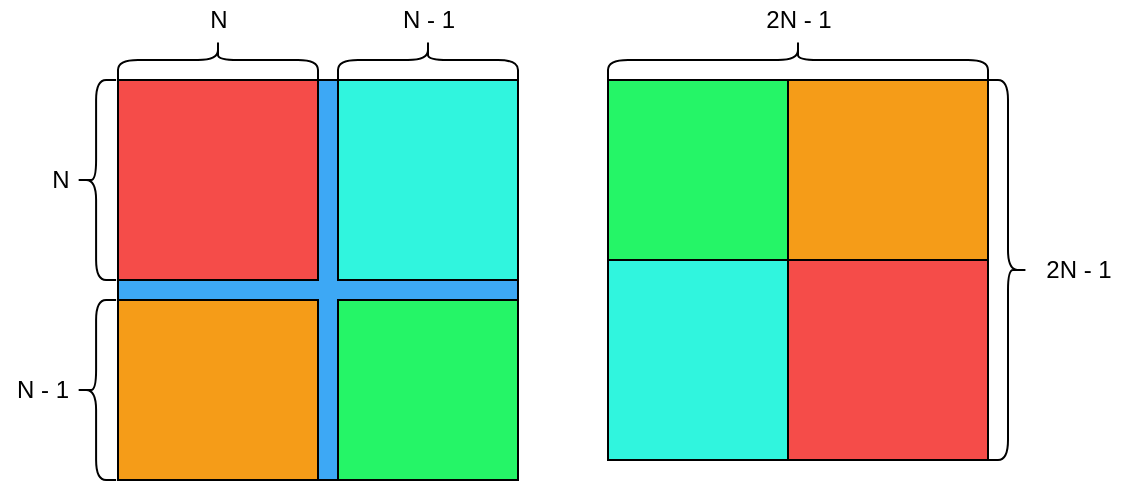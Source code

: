 <mxfile version="16.5.1" type="device"><diagram id="I4hCYsAu7JtnSePS_QyS" name="Page-1"><mxGraphModel dx="1110" dy="848" grid="1" gridSize="10" guides="1" tooltips="1" connect="1" arrows="1" fold="1" page="1" pageScale="1" pageWidth="850" pageHeight="1100" math="0" shadow="0"><root><mxCell id="0"/><mxCell id="1" parent="0"/><mxCell id="QCFl-fKo-Fj3XgD1g5Gs-8" value="" style="rounded=0;whiteSpace=wrap;html=1;fillColor=#3DA8F5;" vertex="1" parent="1"><mxGeometry x="180" y="90" width="200" height="200" as="geometry"/></mxCell><mxCell id="QCFl-fKo-Fj3XgD1g5Gs-1" value="" style="rounded=0;whiteSpace=wrap;html=1;fillColor=#F54C49;" vertex="1" parent="1"><mxGeometry x="180" y="90" width="100" height="100" as="geometry"/></mxCell><mxCell id="QCFl-fKo-Fj3XgD1g5Gs-5" value="" style="rounded=0;whiteSpace=wrap;html=1;fillColor=#30F5DE;" vertex="1" parent="1"><mxGeometry x="290" y="90" width="90" height="100" as="geometry"/></mxCell><mxCell id="QCFl-fKo-Fj3XgD1g5Gs-6" value="" style="rounded=0;whiteSpace=wrap;html=1;fillColor=#F59C18;" vertex="1" parent="1"><mxGeometry x="180" y="200" width="100" height="90" as="geometry"/></mxCell><mxCell id="QCFl-fKo-Fj3XgD1g5Gs-7" value="" style="rounded=0;whiteSpace=wrap;html=1;fillColor=#25F567;" vertex="1" parent="1"><mxGeometry x="290" y="200" width="90" height="90" as="geometry"/></mxCell><mxCell id="QCFl-fKo-Fj3XgD1g5Gs-11" value="" style="shape=curlyBracket;whiteSpace=wrap;html=1;rounded=1;flipH=1;rotation=-90;" vertex="1" parent="1"><mxGeometry x="220" y="30" width="20" height="100" as="geometry"/></mxCell><mxCell id="QCFl-fKo-Fj3XgD1g5Gs-12" value="" style="shape=curlyBracket;whiteSpace=wrap;html=1;rounded=1;flipH=1;rotation=-180;" vertex="1" parent="1"><mxGeometry x="159.05" y="90" width="20" height="100" as="geometry"/></mxCell><mxCell id="QCFl-fKo-Fj3XgD1g5Gs-13" value="N" style="text;html=1;align=center;verticalAlign=middle;resizable=0;points=[];autosize=1;strokeColor=none;fillColor=none;" vertex="1" parent="1"><mxGeometry x="220.47" y="50" width="20" height="20" as="geometry"/></mxCell><mxCell id="QCFl-fKo-Fj3XgD1g5Gs-14" value="N" style="text;html=1;align=center;verticalAlign=middle;resizable=0;points=[];autosize=1;strokeColor=none;fillColor=none;" vertex="1" parent="1"><mxGeometry x="140.95" y="130" width="20" height="20" as="geometry"/></mxCell><mxCell id="QCFl-fKo-Fj3XgD1g5Gs-15" value="" style="shape=curlyBracket;whiteSpace=wrap;html=1;rounded=1;flipH=1;rotation=-180;" vertex="1" parent="1"><mxGeometry x="159.05" y="200" width="20" height="90" as="geometry"/></mxCell><mxCell id="QCFl-fKo-Fj3XgD1g5Gs-16" value="N - 1" style="text;html=1;align=center;verticalAlign=middle;resizable=0;points=[];autosize=1;strokeColor=none;fillColor=none;" vertex="1" parent="1"><mxGeometry x="121.9" y="235" width="40" height="20" as="geometry"/></mxCell><mxCell id="QCFl-fKo-Fj3XgD1g5Gs-17" value="" style="shape=curlyBracket;whiteSpace=wrap;html=1;rounded=1;flipH=1;rotation=-90;" vertex="1" parent="1"><mxGeometry x="325" y="35" width="20" height="90" as="geometry"/></mxCell><mxCell id="QCFl-fKo-Fj3XgD1g5Gs-18" value="N - 1" style="text;html=1;align=center;verticalAlign=middle;resizable=0;points=[];autosize=1;strokeColor=none;fillColor=none;" vertex="1" parent="1"><mxGeometry x="315" y="50" width="40" height="20" as="geometry"/></mxCell><mxCell id="QCFl-fKo-Fj3XgD1g5Gs-19" value="" style="rounded=0;whiteSpace=wrap;html=1;fillColor=#F54C49;" vertex="1" parent="1"><mxGeometry x="515" y="180" width="100" height="100" as="geometry"/></mxCell><mxCell id="QCFl-fKo-Fj3XgD1g5Gs-20" value="" style="rounded=0;whiteSpace=wrap;html=1;fillColor=#25F567;" vertex="1" parent="1"><mxGeometry x="425" y="90" width="90" height="90" as="geometry"/></mxCell><mxCell id="QCFl-fKo-Fj3XgD1g5Gs-21" value="" style="rounded=0;whiteSpace=wrap;html=1;fillColor=#F59C18;" vertex="1" parent="1"><mxGeometry x="515" y="90" width="100" height="90" as="geometry"/></mxCell><mxCell id="QCFl-fKo-Fj3XgD1g5Gs-22" value="" style="rounded=0;whiteSpace=wrap;html=1;fillColor=#30F5DE;" vertex="1" parent="1"><mxGeometry x="425" y="180" width="90" height="100" as="geometry"/></mxCell><mxCell id="QCFl-fKo-Fj3XgD1g5Gs-23" value="" style="shape=curlyBracket;whiteSpace=wrap;html=1;rounded=1;flipH=1;rotation=-90;" vertex="1" parent="1"><mxGeometry x="510" y="-15" width="20" height="190" as="geometry"/></mxCell><mxCell id="QCFl-fKo-Fj3XgD1g5Gs-24" value="2N - 1" style="text;html=1;align=center;verticalAlign=middle;resizable=0;points=[];autosize=1;strokeColor=none;fillColor=none;" vertex="1" parent="1"><mxGeometry x="495" y="50" width="50" height="20" as="geometry"/></mxCell><mxCell id="QCFl-fKo-Fj3XgD1g5Gs-25" value="" style="shape=curlyBracket;whiteSpace=wrap;html=1;rounded=1;flipH=1;rotation=0;" vertex="1" parent="1"><mxGeometry x="615" y="90" width="20" height="190" as="geometry"/></mxCell><mxCell id="QCFl-fKo-Fj3XgD1g5Gs-26" value="2N - 1" style="text;html=1;align=center;verticalAlign=middle;resizable=0;points=[];autosize=1;strokeColor=none;fillColor=none;" vertex="1" parent="1"><mxGeometry x="635" y="175" width="50" height="20" as="geometry"/></mxCell></root></mxGraphModel></diagram></mxfile>